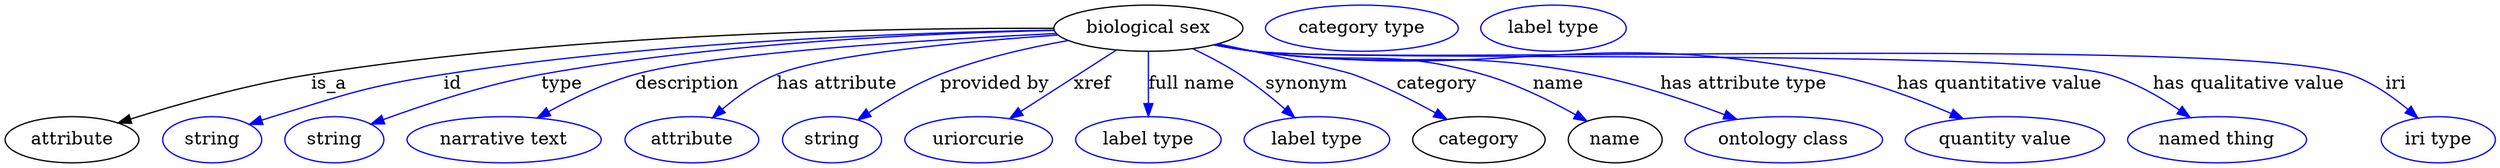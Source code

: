 digraph {
	graph [bb="0,0,1933.2,123"];
	node [label="\N"];
	"biological sex"	[height=0.5,
		label="biological sex",
		pos="886,105",
		width=2.0401];
	attribute	[height=0.5,
		pos="51.995,18",
		width=1.4443];
	"biological sex" -> attribute	[label=is_a,
		lp="251,61.5",
		pos="e,88.003,31.198 812.48,104.94 691.63,105.4 443.73,101.73 237,69 188.79,61.369 135.07,46.063 98.001,34.386"];
	id	[color=blue,
		height=0.5,
		label=string,
		pos="160,18",
		width=1.0652];
	"biological sex" -> id	[color=blue,
		label=id,
		lp="346,61.5",
		pos="e,189.04,29.778 812.54,103.55 707.1,101.95 507.04,95.316 339,69 279.68,59.711 265.47,53.375 208,36 204.91,35.066 201.72,34.053 198.53,\
33.002",
		style=solid];
	type	[color=blue,
		height=0.5,
		label=string,
		pos="255,18",
		width=1.0652];
	"biological sex" -> type	[color=blue,
		label=type,
		lp="430,61.5",
		pos="e,283.47,30.304 812.6,103.42 719.25,101.58 553.41,94.585 414,69 371.75,61.247 325.04,45.675 293.24,33.958",
		style=solid];
	description	[color=blue,
		height=0.5,
		label="narrative text",
		pos="387,18",
		width=2.0943];
	"biological sex" -> description	[color=blue,
		label=description,
		lp="527.5,61.5",
		pos="e,412.22,34.97 814.44,100.94 716.66,96.212 546.63,85.863 487,69 463.88,62.464 439.75,50.563 420.98,40.012",
		style=solid];
	"has attribute"	[color=blue,
		height=0.5,
		label=attribute,
		pos="532,18",
		width=1.4443];
	"biological sex" -> "has attribute"	[color=blue,
		label="has attribute",
		lp="644,61.5",
		pos="e,548.05,35.363 815.71,99.765 743.17,94.637 635.36,84.684 597,69 581.79,62.784 567.09,52.015 555.52,42.059",
		style=solid];
	"provided by"	[color=blue,
		height=0.5,
		label=string,
		pos="640,18",
		width=1.0652];
	"biological sex" -> "provided by"	[color=blue,
		label="provided by",
		lp="766.5,61.5",
		pos="e,660.09,33.507 823.45,95.36 792.79,89.91 755.72,81.484 724,69 704.59,61.364 684.46,49.539 668.77,39.305",
		style=solid];
	xref	[color=blue,
		height=0.5,
		label=uriorcurie,
		pos="754,18",
		width=1.5887];
	"biological sex" -> xref	[color=blue,
		label=xref,
		lp="842.5,61.5",
		pos="e,778.27,34.629 861.17,88.012 840.11,74.452 809.74,54.896 786.7,40.061",
		style=solid];
	"full name"	[color=blue,
		height=0.5,
		label="label type",
		pos="886,18",
		width=1.5707];
	"biological sex" -> "full name"	[color=blue,
		label="full name",
		lp="919.5,61.5",
		pos="e,886,36.175 886,86.799 886,75.163 886,59.548 886,46.237",
		style=solid];
	synonym	[color=blue,
		height=0.5,
		label="label type",
		pos="1017,18",
		width=1.5707];
	"biological sex" -> synonym	[color=blue,
		label=synonym,
		lp="1009,61.5",
		pos="e,999.74,35.265 920.48,89.021 932.39,83.329 945.59,76.415 957,69 969.23,61.05 981.77,50.952 992.21,41.916",
		style=solid];
	category	[height=0.5,
		pos="1143,18",
		width=1.4263];
	"biological sex" -> category	[color=blue,
		label=category,
		lp="1110.5,61.5",
		pos="e,1118,34.007 940.07,92.807 982.14,83.978 1035,72.577 1045,69 1067.1,61.06 1090.7,49.183 1109.1,38.998",
		style=solid];
	name	[height=0.5,
		pos="1249,18",
		width=1.011];
	"biological sex" -> name	[color=blue,
		label=name,
		lp="1205,61.5",
		pos="e,1227,32.51 938.34,92.305 948.16,90.351 958.37,88.481 968,87 1046.6,74.913 1069.5,90.696 1146,69 1171.4,61.79 1198.2,48.584 1218.1,\
37.554",
		style=solid];
	"has attribute type"	[color=blue,
		height=0.5,
		label="ontology class",
		pos="1380,18",
		width=2.1304];
	"biological sex" -> "has attribute type"	[color=blue,
		label="has attribute type",
		lp="1349,61.5",
		pos="e,1343.5,33.975 937.87,92.14 947.82,90.177 958.2,88.347 968,87 1083.2,71.162 1114.9,91.452 1229,69 1265,61.91 1304.4,48.696 1333.9,\
37.632",
		style=solid];
	"has quantitative value"	[color=blue,
		height=0.5,
		label="quantity value",
		pos="1552,18",
		width=2.1484];
	"biological sex" -> "has quantitative value"	[color=blue,
		label="has quantitative value",
		lp="1548,61.5",
		pos="e,1519.5,34.438 937.4,91.997 947.49,90.021 958.04,88.223 968,87 1166.7,62.601 1221.8,108.48 1418,69 1449.8,62.594 1484.1,49.683 \
1510,38.585",
		style=solid];
	"has qualitative value"	[color=blue,
		height=0.5,
		label="named thing",
		pos="1717,18",
		width=1.9318];
	"biological sex" -> "has qualitative value"	[color=blue,
		label="has qualitative value",
		lp="1741.5,61.5",
		pos="e,1696,35.433 936.95,91.98 947.17,89.979 957.89,88.175 968,87 1041.3,78.475 1561.1,89.355 1632,69 1652,63.263 1672.2,51.709 1687.8,\
41.152",
		style=solid];
	iri	[color=blue,
		height=0.5,
		label="iri type",
		pos="1889,18",
		width=1.2277];
	"biological sex" -> iri	[color=blue,
		label=iri,
		lp="1856,61.5",
		pos="e,1873.1,34.952 936.94,91.932 947.17,89.935 957.88,88.145 968,87 1062.1,76.344 1730.2,99.154 1820,69 1836.8,63.358 1853,52.051 1865.4,\
41.615",
		style=solid];
	"named thing_category"	[color=blue,
		height=0.5,
		label="category type",
		pos="1052,105",
		width=2.0762];
	attribute_name	[color=blue,
		height=0.5,
		label="label type",
		pos="1201,105",
		width=1.5707];
}
